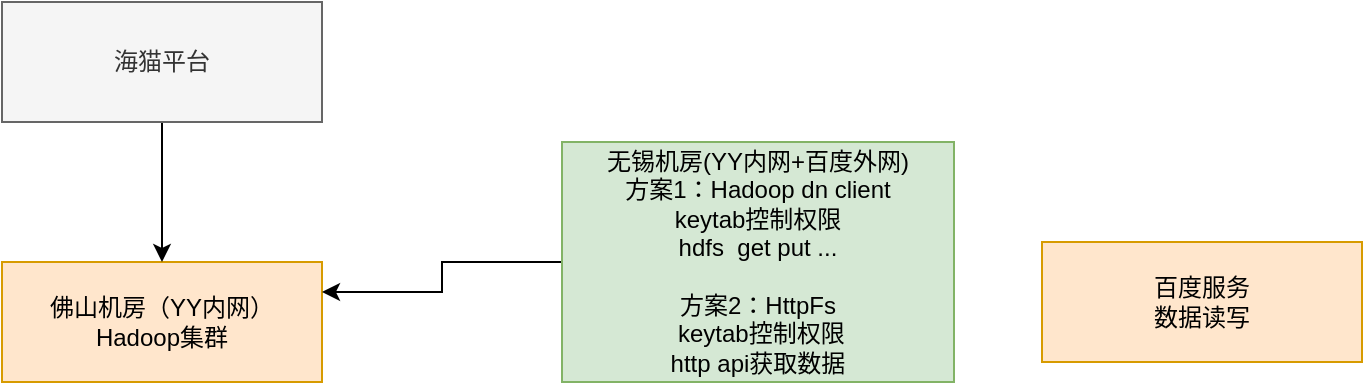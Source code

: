 <mxfile version="14.8.6" type="github">
  <diagram id="9lLiL-wMJO70nwDwRCzP" name="Page-1">
    <mxGraphModel dx="981" dy="526" grid="1" gridSize="10" guides="1" tooltips="1" connect="1" arrows="1" fold="1" page="1" pageScale="1" pageWidth="827" pageHeight="1169" math="0" shadow="0">
      <root>
        <mxCell id="0" />
        <mxCell id="1" parent="0" />
        <mxCell id="mIozh9vDuHq7eFjtp_iB-1" value="佛山机房（YY内网）&lt;br&gt;Hadoop集群" style="rounded=0;whiteSpace=wrap;html=1;fillColor=#ffe6cc;strokeColor=#d79b00;" vertex="1" parent="1">
          <mxGeometry x="80" y="190" width="160" height="60" as="geometry" />
        </mxCell>
        <mxCell id="mIozh9vDuHq7eFjtp_iB-6" style="edgeStyle=orthogonalEdgeStyle;rounded=0;orthogonalLoop=1;jettySize=auto;html=1;entryX=1;entryY=0.25;entryDx=0;entryDy=0;" edge="1" parent="1" source="mIozh9vDuHq7eFjtp_iB-2" target="mIozh9vDuHq7eFjtp_iB-1">
          <mxGeometry relative="1" as="geometry" />
        </mxCell>
        <mxCell id="mIozh9vDuHq7eFjtp_iB-2" value="无锡机房(YY内网+百度外网)&lt;br&gt;方案1：Hadoop dn client&lt;br&gt;keytab控制权限&lt;br&gt;hdfs&amp;nbsp; get put ...&lt;br&gt;&lt;br&gt;方案2：HttpFs&lt;br&gt;&amp;nbsp;keytab控制权限&lt;br&gt;http api获取数据" style="rounded=0;whiteSpace=wrap;html=1;fillColor=#d5e8d4;strokeColor=#82b366;" vertex="1" parent="1">
          <mxGeometry x="360" y="130" width="196" height="120" as="geometry" />
        </mxCell>
        <mxCell id="mIozh9vDuHq7eFjtp_iB-5" style="edgeStyle=orthogonalEdgeStyle;rounded=0;orthogonalLoop=1;jettySize=auto;html=1;entryX=0.5;entryY=0;entryDx=0;entryDy=0;" edge="1" parent="1" source="mIozh9vDuHq7eFjtp_iB-3" target="mIozh9vDuHq7eFjtp_iB-1">
          <mxGeometry relative="1" as="geometry" />
        </mxCell>
        <mxCell id="mIozh9vDuHq7eFjtp_iB-3" value="海猫平台" style="rounded=0;whiteSpace=wrap;html=1;fillColor=#f5f5f5;strokeColor=#666666;fontColor=#333333;" vertex="1" parent="1">
          <mxGeometry x="80" y="60" width="160" height="60" as="geometry" />
        </mxCell>
        <mxCell id="mIozh9vDuHq7eFjtp_iB-7" value="百度服务&lt;br&gt;数据读写" style="rounded=0;whiteSpace=wrap;html=1;fillColor=#ffe6cc;strokeColor=#d79b00;" vertex="1" parent="1">
          <mxGeometry x="600" y="180" width="160" height="60" as="geometry" />
        </mxCell>
      </root>
    </mxGraphModel>
  </diagram>
</mxfile>
